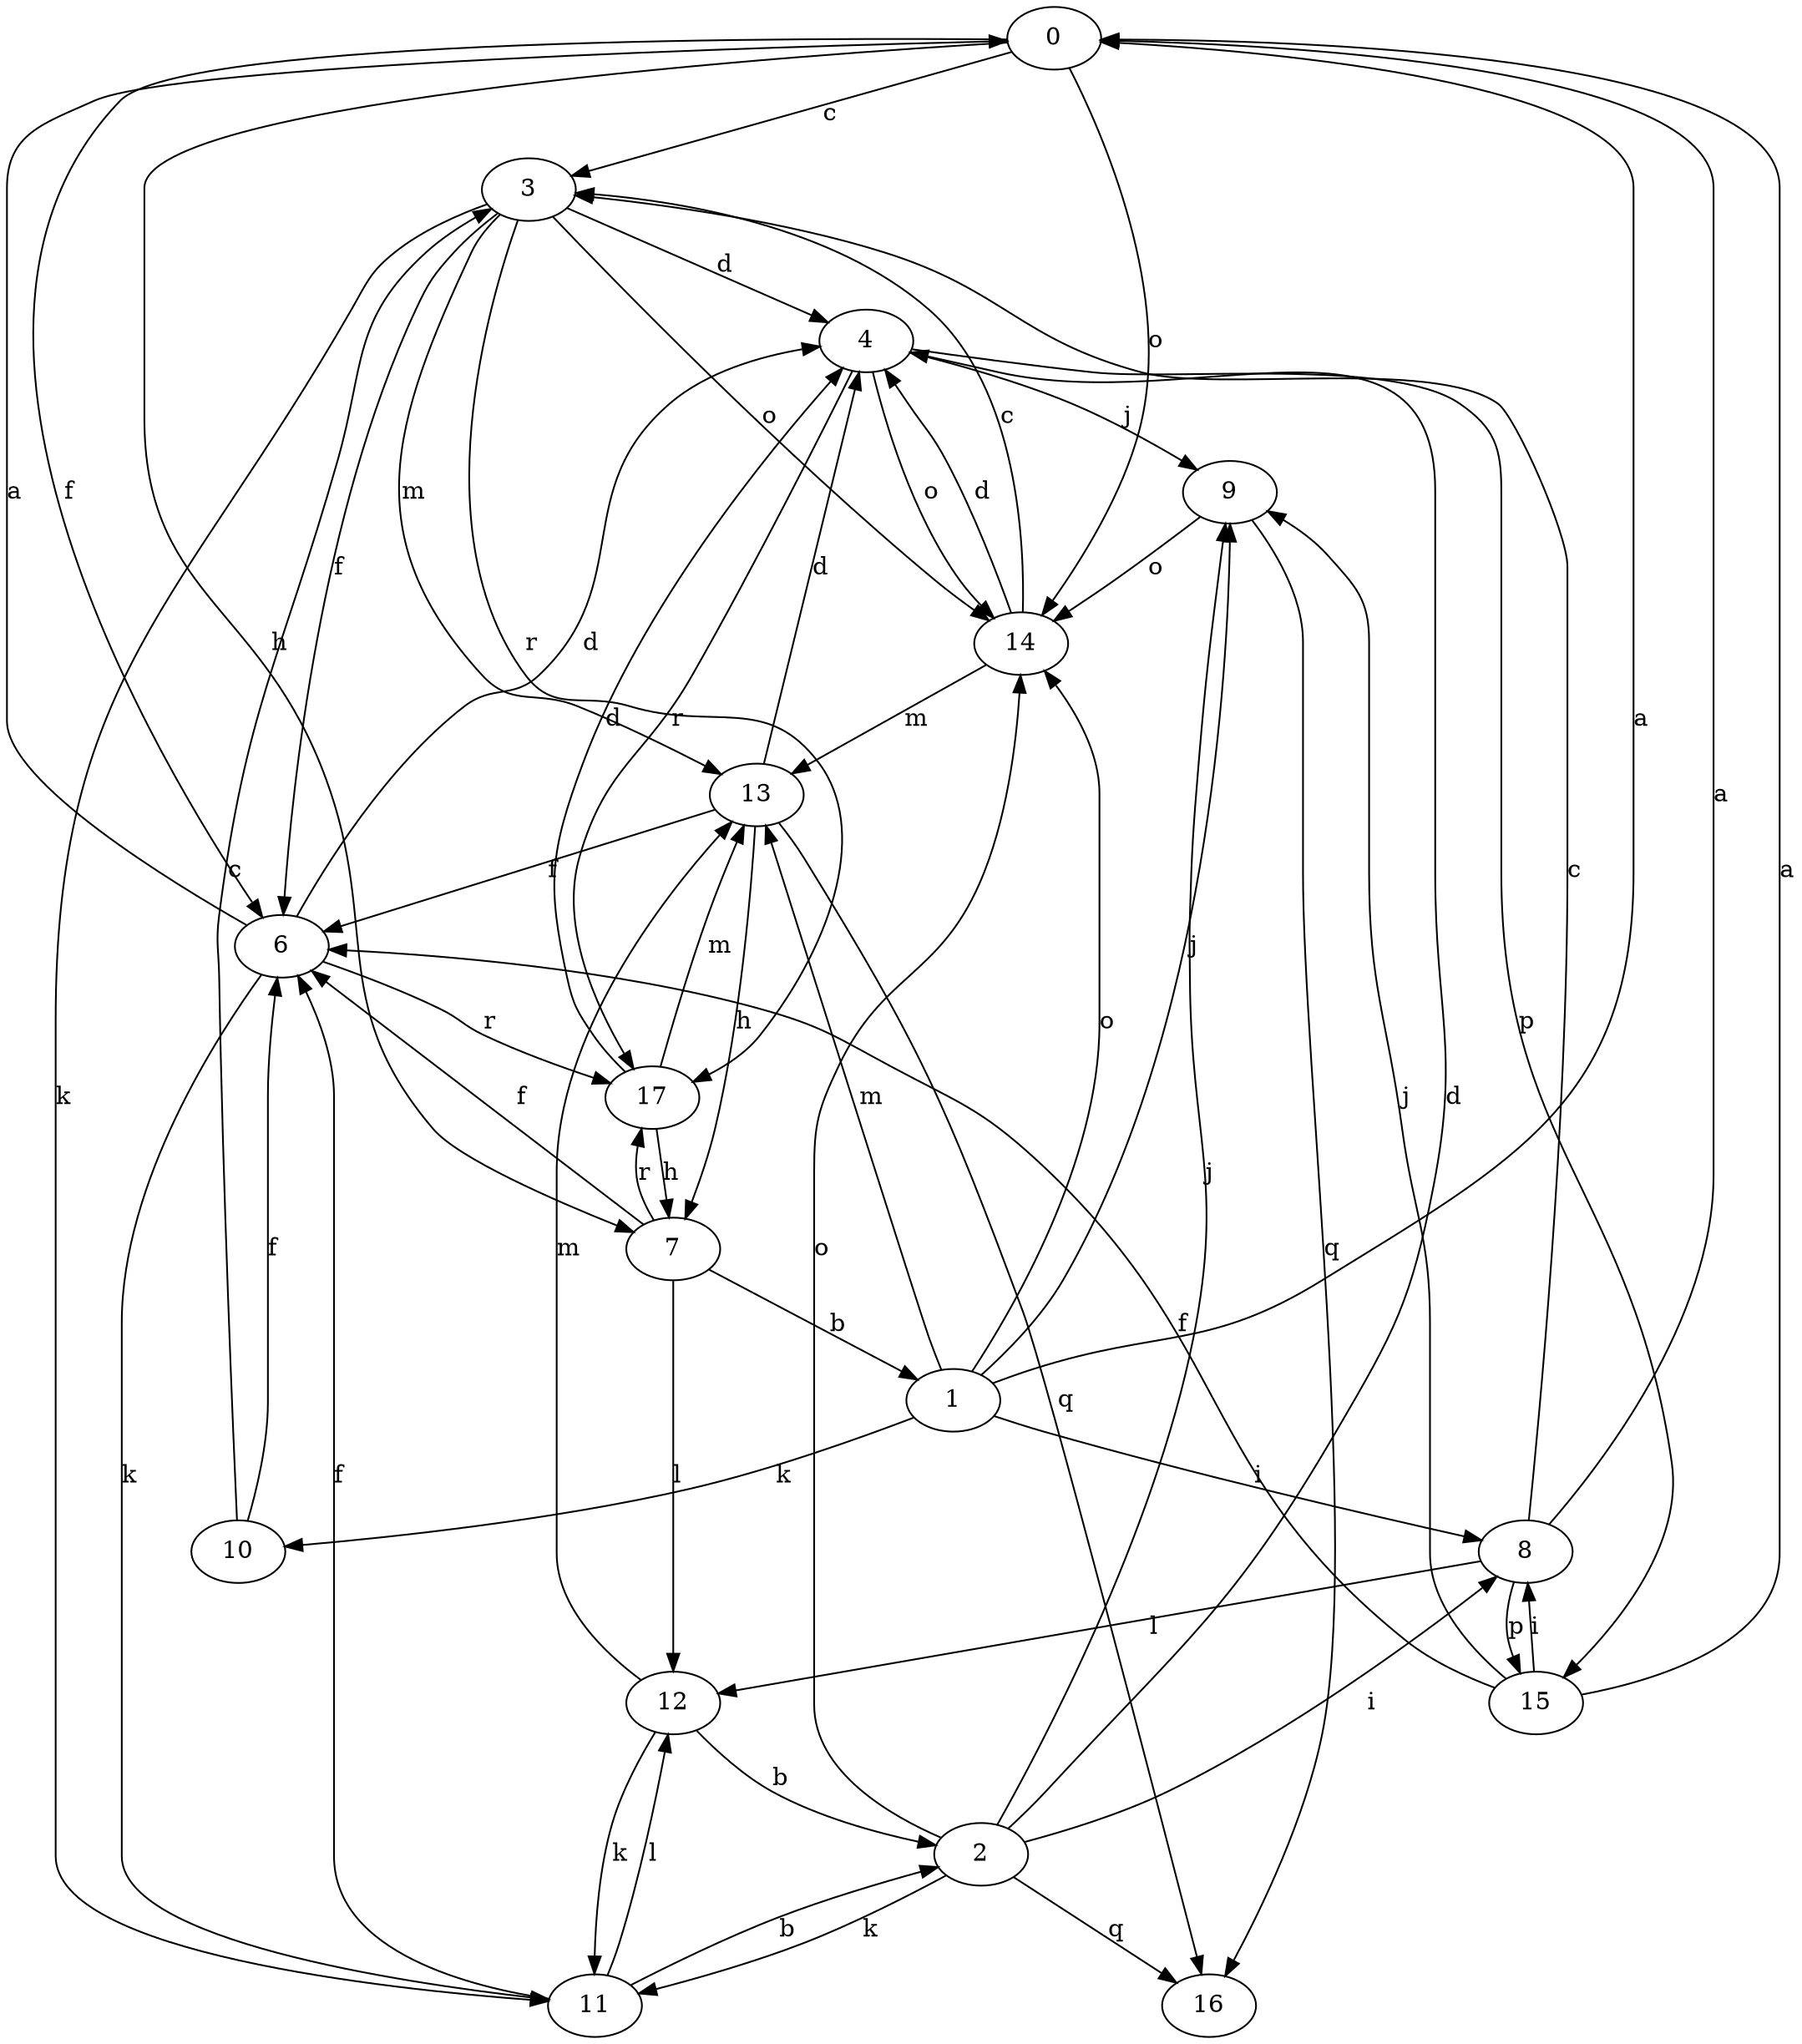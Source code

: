 strict digraph  {
0;
1;
2;
3;
4;
6;
7;
8;
9;
10;
11;
12;
13;
14;
15;
16;
17;
0 -> 3  [label=c];
0 -> 6  [label=f];
0 -> 7  [label=h];
0 -> 14  [label=o];
1 -> 0  [label=a];
1 -> 8  [label=i];
1 -> 9  [label=j];
1 -> 10  [label=k];
1 -> 13  [label=m];
1 -> 14  [label=o];
2 -> 4  [label=d];
2 -> 8  [label=i];
2 -> 9  [label=j];
2 -> 11  [label=k];
2 -> 14  [label=o];
2 -> 16  [label=q];
3 -> 4  [label=d];
3 -> 6  [label=f];
3 -> 11  [label=k];
3 -> 13  [label=m];
3 -> 14  [label=o];
3 -> 17  [label=r];
4 -> 9  [label=j];
4 -> 14  [label=o];
4 -> 15  [label=p];
4 -> 17  [label=r];
6 -> 0  [label=a];
6 -> 4  [label=d];
6 -> 11  [label=k];
6 -> 17  [label=r];
7 -> 1  [label=b];
7 -> 6  [label=f];
7 -> 12  [label=l];
7 -> 17  [label=r];
8 -> 0  [label=a];
8 -> 3  [label=c];
8 -> 12  [label=l];
8 -> 15  [label=p];
9 -> 14  [label=o];
9 -> 16  [label=q];
10 -> 3  [label=c];
10 -> 6  [label=f];
11 -> 2  [label=b];
11 -> 6  [label=f];
11 -> 12  [label=l];
12 -> 2  [label=b];
12 -> 11  [label=k];
12 -> 13  [label=m];
13 -> 4  [label=d];
13 -> 6  [label=f];
13 -> 7  [label=h];
13 -> 16  [label=q];
14 -> 3  [label=c];
14 -> 4  [label=d];
14 -> 13  [label=m];
15 -> 0  [label=a];
15 -> 6  [label=f];
15 -> 8  [label=i];
15 -> 9  [label=j];
17 -> 4  [label=d];
17 -> 7  [label=h];
17 -> 13  [label=m];
}
